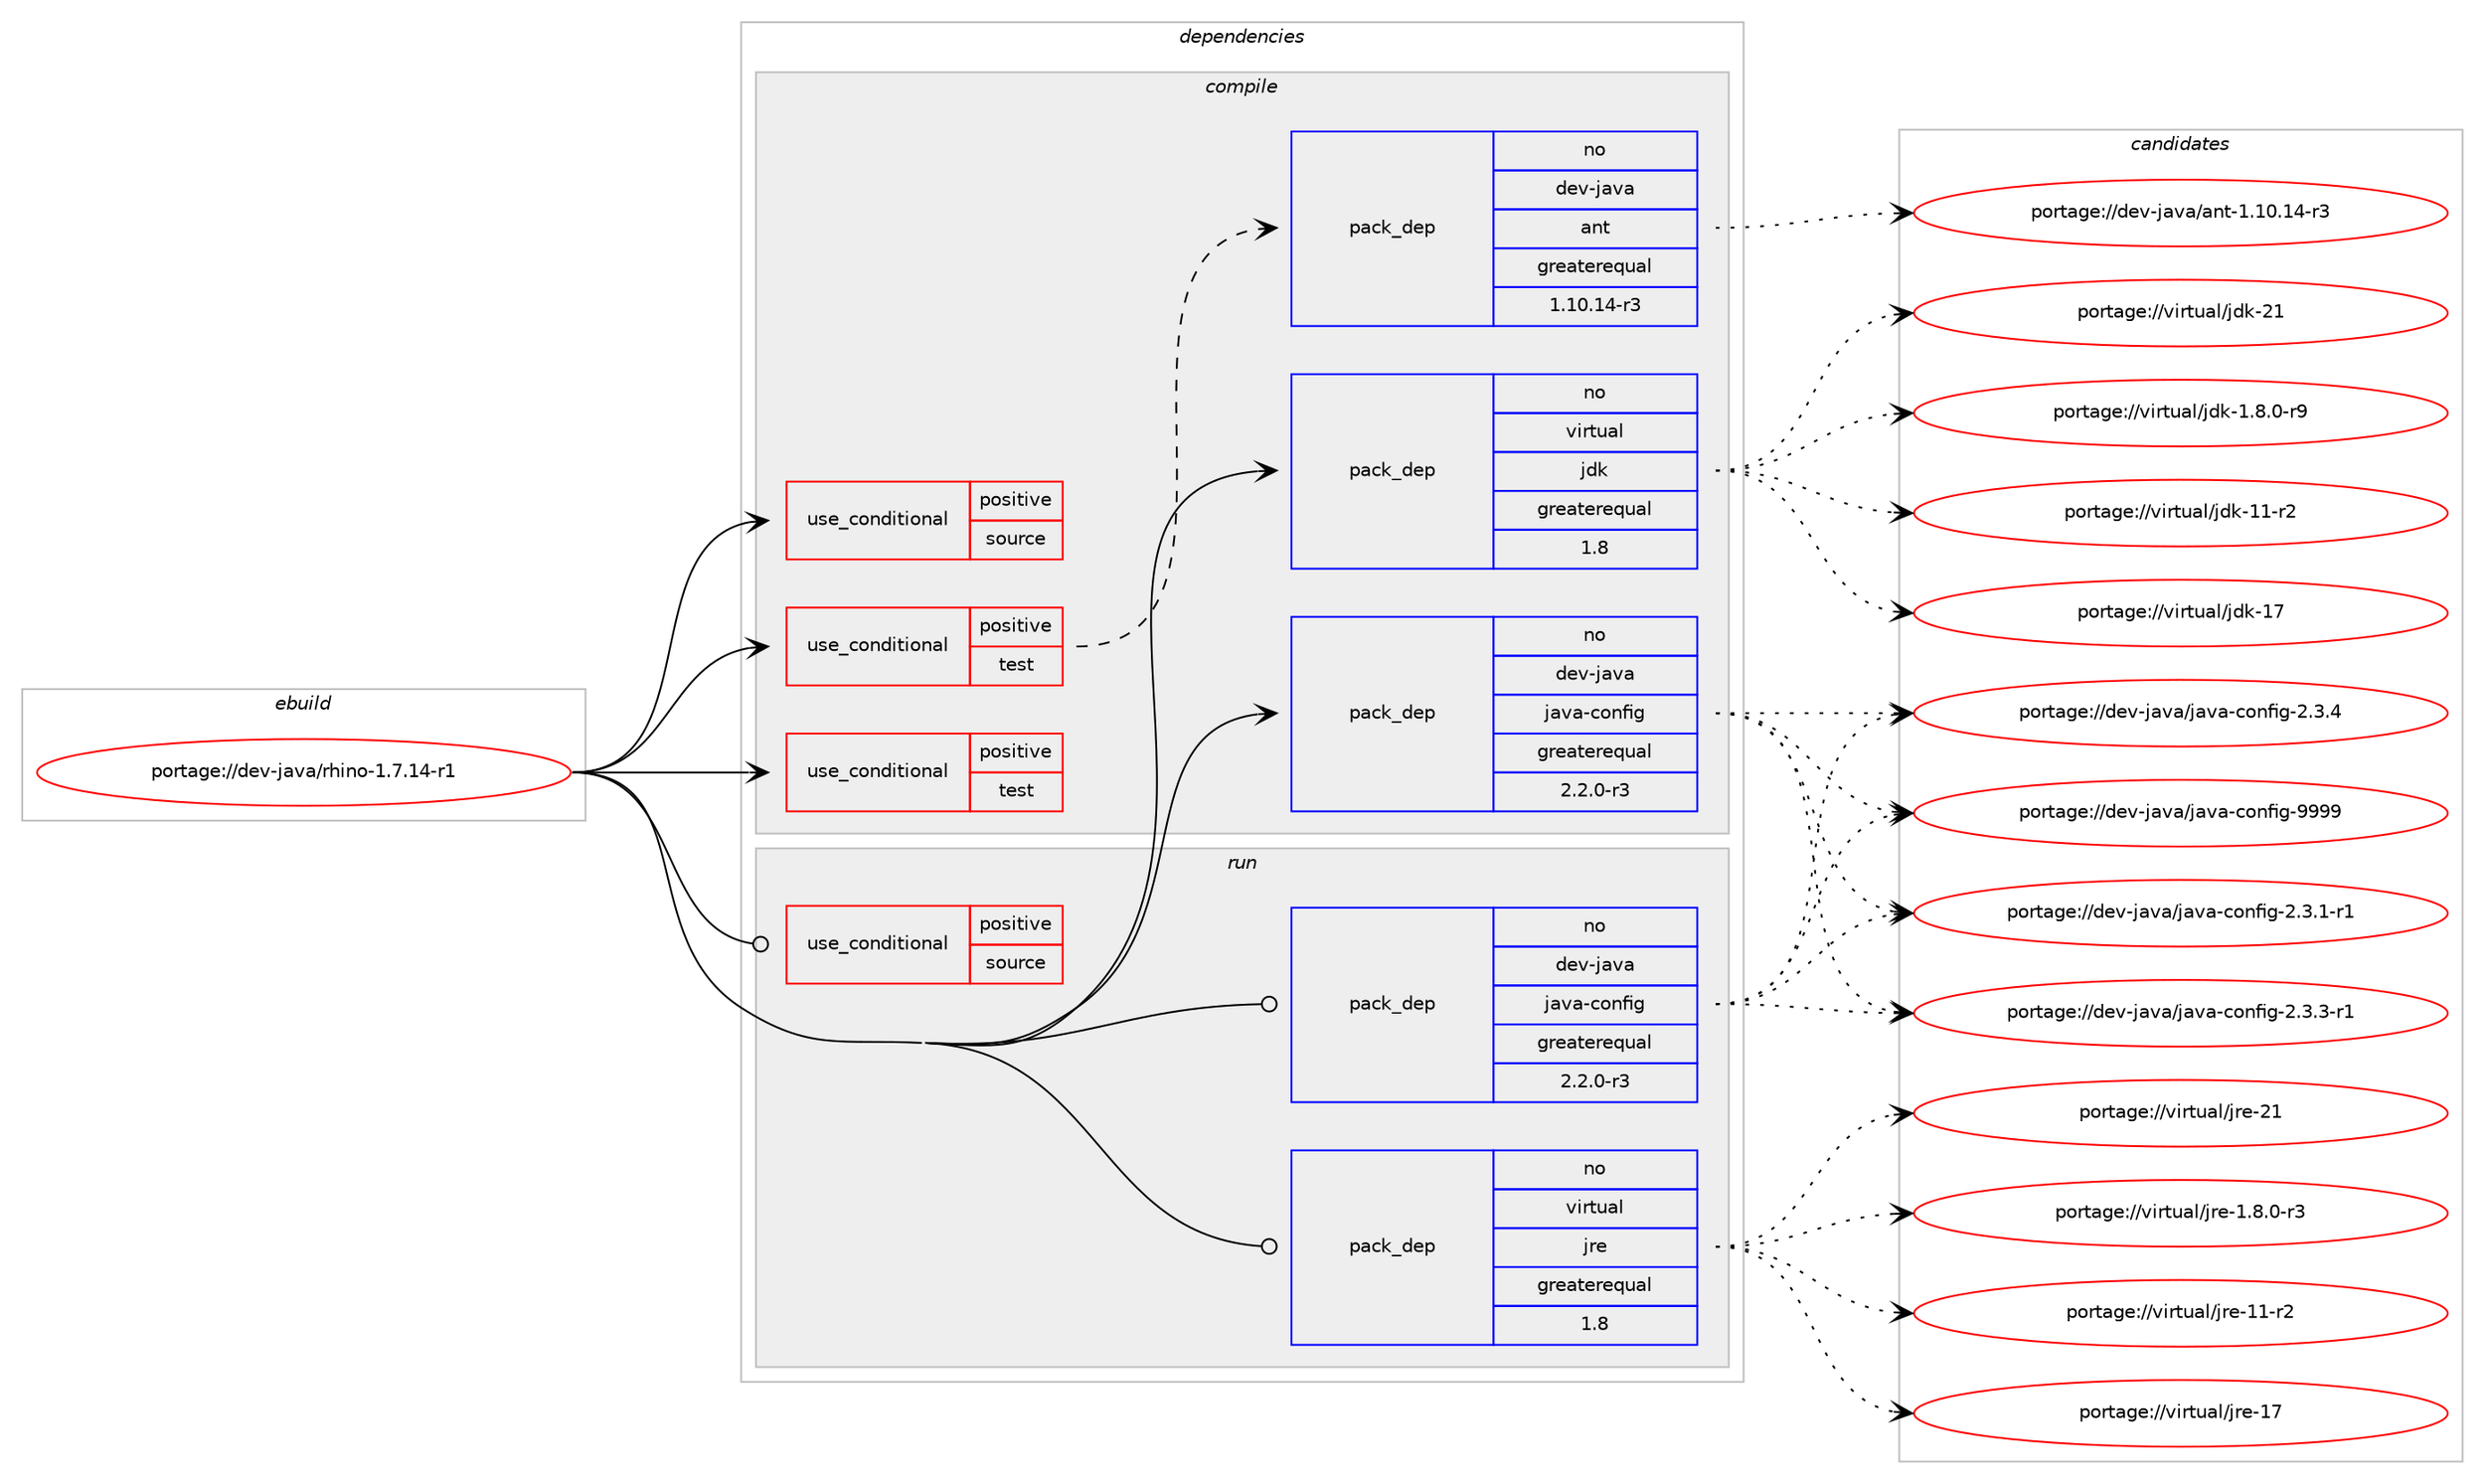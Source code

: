 digraph prolog {

# *************
# Graph options
# *************

newrank=true;
concentrate=true;
compound=true;
graph [rankdir=LR,fontname=Helvetica,fontsize=10,ranksep=1.5];#, ranksep=2.5, nodesep=0.2];
edge  [arrowhead=vee];
node  [fontname=Helvetica,fontsize=10];

# **********
# The ebuild
# **********

subgraph cluster_leftcol {
color=gray;
rank=same;
label=<<i>ebuild</i>>;
id [label="portage://dev-java/rhino-1.7.14-r1", color=red, width=4, href="../dev-java/rhino-1.7.14-r1.svg"];
}

# ****************
# The dependencies
# ****************

subgraph cluster_midcol {
color=gray;
label=<<i>dependencies</i>>;
subgraph cluster_compile {
fillcolor="#eeeeee";
style=filled;
label=<<i>compile</i>>;
subgraph cond21771 {
dependency49236 [label=<<TABLE BORDER="0" CELLBORDER="1" CELLSPACING="0" CELLPADDING="4"><TR><TD ROWSPAN="3" CELLPADDING="10">use_conditional</TD></TR><TR><TD>positive</TD></TR><TR><TD>source</TD></TR></TABLE>>, shape=none, color=red];
# *** BEGIN UNKNOWN DEPENDENCY TYPE (TODO) ***
# dependency49236 -> package_dependency(portage://dev-java/rhino-1.7.14-r1,install,no,app-arch,zip,none,[,,],[],[])
# *** END UNKNOWN DEPENDENCY TYPE (TODO) ***

}
id:e -> dependency49236:w [weight=20,style="solid",arrowhead="vee"];
subgraph cond21772 {
dependency49237 [label=<<TABLE BORDER="0" CELLBORDER="1" CELLSPACING="0" CELLPADDING="4"><TR><TD ROWSPAN="3" CELLPADDING="10">use_conditional</TD></TR><TR><TD>positive</TD></TR><TR><TD>test</TD></TR></TABLE>>, shape=none, color=red];
subgraph pack26433 {
dependency49238 [label=<<TABLE BORDER="0" CELLBORDER="1" CELLSPACING="0" CELLPADDING="4" WIDTH="220"><TR><TD ROWSPAN="6" CELLPADDING="30">pack_dep</TD></TR><TR><TD WIDTH="110">no</TD></TR><TR><TD>dev-java</TD></TR><TR><TD>ant</TD></TR><TR><TD>greaterequal</TD></TR><TR><TD>1.10.14-r3</TD></TR></TABLE>>, shape=none, color=blue];
}
dependency49237:e -> dependency49238:w [weight=20,style="dashed",arrowhead="vee"];
# *** BEGIN UNKNOWN DEPENDENCY TYPE (TODO) ***
# dependency49237 -> package_dependency(portage://dev-java/rhino-1.7.14-r1,install,no,dev-java,emma,none,[,,],[slot(0)],[])
# *** END UNKNOWN DEPENDENCY TYPE (TODO) ***

# *** BEGIN UNKNOWN DEPENDENCY TYPE (TODO) ***
# dependency49237 -> package_dependency(portage://dev-java/rhino-1.7.14-r1,install,no,dev-java,jakarta-xml-soap-api,none,[,,],[slot(1)],[])
# *** END UNKNOWN DEPENDENCY TYPE (TODO) ***

# *** BEGIN UNKNOWN DEPENDENCY TYPE (TODO) ***
# dependency49237 -> package_dependency(portage://dev-java/rhino-1.7.14-r1,install,no,dev-java,jmh-core,none,[,,],[slot(0)],[])
# *** END UNKNOWN DEPENDENCY TYPE (TODO) ***

# *** BEGIN UNKNOWN DEPENDENCY TYPE (TODO) ***
# dependency49237 -> package_dependency(portage://dev-java/rhino-1.7.14-r1,install,no,dev-java,hamcrest-core,none,[,,],[slot(1.3)],[])
# *** END UNKNOWN DEPENDENCY TYPE (TODO) ***

# *** BEGIN UNKNOWN DEPENDENCY TYPE (TODO) ***
# dependency49237 -> package_dependency(portage://dev-java/rhino-1.7.14-r1,install,no,dev-java,snakeyaml,none,[,,],[slot(0)],[])
# *** END UNKNOWN DEPENDENCY TYPE (TODO) ***

}
id:e -> dependency49237:w [weight=20,style="solid",arrowhead="vee"];
subgraph cond21773 {
dependency49239 [label=<<TABLE BORDER="0" CELLBORDER="1" CELLSPACING="0" CELLPADDING="4"><TR><TD ROWSPAN="3" CELLPADDING="10">use_conditional</TD></TR><TR><TD>positive</TD></TR><TR><TD>test</TD></TR></TABLE>>, shape=none, color=red];
# *** BEGIN UNKNOWN DEPENDENCY TYPE (TODO) ***
# dependency49239 -> package_dependency(portage://dev-java/rhino-1.7.14-r1,install,no,dev-java,junit,none,[,,],[slot(4)],[])
# *** END UNKNOWN DEPENDENCY TYPE (TODO) ***

}
id:e -> dependency49239:w [weight=20,style="solid",arrowhead="vee"];
subgraph pack26434 {
dependency49240 [label=<<TABLE BORDER="0" CELLBORDER="1" CELLSPACING="0" CELLPADDING="4" WIDTH="220"><TR><TD ROWSPAN="6" CELLPADDING="30">pack_dep</TD></TR><TR><TD WIDTH="110">no</TD></TR><TR><TD>dev-java</TD></TR><TR><TD>java-config</TD></TR><TR><TD>greaterequal</TD></TR><TR><TD>2.2.0-r3</TD></TR></TABLE>>, shape=none, color=blue];
}
id:e -> dependency49240:w [weight=20,style="solid",arrowhead="vee"];
subgraph pack26435 {
dependency49241 [label=<<TABLE BORDER="0" CELLBORDER="1" CELLSPACING="0" CELLPADDING="4" WIDTH="220"><TR><TD ROWSPAN="6" CELLPADDING="30">pack_dep</TD></TR><TR><TD WIDTH="110">no</TD></TR><TR><TD>virtual</TD></TR><TR><TD>jdk</TD></TR><TR><TD>greaterequal</TD></TR><TR><TD>1.8</TD></TR></TABLE>>, shape=none, color=blue];
}
id:e -> dependency49241:w [weight=20,style="solid",arrowhead="vee"];
}
subgraph cluster_compileandrun {
fillcolor="#eeeeee";
style=filled;
label=<<i>compile and run</i>>;
}
subgraph cluster_run {
fillcolor="#eeeeee";
style=filled;
label=<<i>run</i>>;
subgraph cond21774 {
dependency49242 [label=<<TABLE BORDER="0" CELLBORDER="1" CELLSPACING="0" CELLPADDING="4"><TR><TD ROWSPAN="3" CELLPADDING="10">use_conditional</TD></TR><TR><TD>positive</TD></TR><TR><TD>source</TD></TR></TABLE>>, shape=none, color=red];
# *** BEGIN UNKNOWN DEPENDENCY TYPE (TODO) ***
# dependency49242 -> package_dependency(portage://dev-java/rhino-1.7.14-r1,run,no,app-arch,zip,none,[,,],[],[])
# *** END UNKNOWN DEPENDENCY TYPE (TODO) ***

}
id:e -> dependency49242:w [weight=20,style="solid",arrowhead="odot"];
subgraph pack26436 {
dependency49243 [label=<<TABLE BORDER="0" CELLBORDER="1" CELLSPACING="0" CELLPADDING="4" WIDTH="220"><TR><TD ROWSPAN="6" CELLPADDING="30">pack_dep</TD></TR><TR><TD WIDTH="110">no</TD></TR><TR><TD>dev-java</TD></TR><TR><TD>java-config</TD></TR><TR><TD>greaterequal</TD></TR><TR><TD>2.2.0-r3</TD></TR></TABLE>>, shape=none, color=blue];
}
id:e -> dependency49243:w [weight=20,style="solid",arrowhead="odot"];
subgraph pack26437 {
dependency49244 [label=<<TABLE BORDER="0" CELLBORDER="1" CELLSPACING="0" CELLPADDING="4" WIDTH="220"><TR><TD ROWSPAN="6" CELLPADDING="30">pack_dep</TD></TR><TR><TD WIDTH="110">no</TD></TR><TR><TD>virtual</TD></TR><TR><TD>jre</TD></TR><TR><TD>greaterequal</TD></TR><TR><TD>1.8</TD></TR></TABLE>>, shape=none, color=blue];
}
id:e -> dependency49244:w [weight=20,style="solid",arrowhead="odot"];
}
}

# **************
# The candidates
# **************

subgraph cluster_choices {
rank=same;
color=gray;
label=<<i>candidates</i>>;

subgraph choice26433 {
color=black;
nodesep=1;
choice100101118451069711897479711011645494649484649524511451 [label="portage://dev-java/ant-1.10.14-r3", color=red, width=4,href="../dev-java/ant-1.10.14-r3.svg"];
dependency49238:e -> choice100101118451069711897479711011645494649484649524511451:w [style=dotted,weight="100"];
}
subgraph choice26434 {
color=black;
nodesep=1;
choice10010111845106971189747106971189745991111101021051034550465146494511449 [label="portage://dev-java/java-config-2.3.1-r1", color=red, width=4,href="../dev-java/java-config-2.3.1-r1.svg"];
choice10010111845106971189747106971189745991111101021051034550465146514511449 [label="portage://dev-java/java-config-2.3.3-r1", color=red, width=4,href="../dev-java/java-config-2.3.3-r1.svg"];
choice1001011184510697118974710697118974599111110102105103455046514652 [label="portage://dev-java/java-config-2.3.4", color=red, width=4,href="../dev-java/java-config-2.3.4.svg"];
choice10010111845106971189747106971189745991111101021051034557575757 [label="portage://dev-java/java-config-9999", color=red, width=4,href="../dev-java/java-config-9999.svg"];
dependency49240:e -> choice10010111845106971189747106971189745991111101021051034550465146494511449:w [style=dotted,weight="100"];
dependency49240:e -> choice10010111845106971189747106971189745991111101021051034550465146514511449:w [style=dotted,weight="100"];
dependency49240:e -> choice1001011184510697118974710697118974599111110102105103455046514652:w [style=dotted,weight="100"];
dependency49240:e -> choice10010111845106971189747106971189745991111101021051034557575757:w [style=dotted,weight="100"];
}
subgraph choice26435 {
color=black;
nodesep=1;
choice11810511411611797108471061001074549465646484511457 [label="portage://virtual/jdk-1.8.0-r9", color=red, width=4,href="../virtual/jdk-1.8.0-r9.svg"];
choice11810511411611797108471061001074549494511450 [label="portage://virtual/jdk-11-r2", color=red, width=4,href="../virtual/jdk-11-r2.svg"];
choice1181051141161179710847106100107454955 [label="portage://virtual/jdk-17", color=red, width=4,href="../virtual/jdk-17.svg"];
choice1181051141161179710847106100107455049 [label="portage://virtual/jdk-21", color=red, width=4,href="../virtual/jdk-21.svg"];
dependency49241:e -> choice11810511411611797108471061001074549465646484511457:w [style=dotted,weight="100"];
dependency49241:e -> choice11810511411611797108471061001074549494511450:w [style=dotted,weight="100"];
dependency49241:e -> choice1181051141161179710847106100107454955:w [style=dotted,weight="100"];
dependency49241:e -> choice1181051141161179710847106100107455049:w [style=dotted,weight="100"];
}
subgraph choice26436 {
color=black;
nodesep=1;
choice10010111845106971189747106971189745991111101021051034550465146494511449 [label="portage://dev-java/java-config-2.3.1-r1", color=red, width=4,href="../dev-java/java-config-2.3.1-r1.svg"];
choice10010111845106971189747106971189745991111101021051034550465146514511449 [label="portage://dev-java/java-config-2.3.3-r1", color=red, width=4,href="../dev-java/java-config-2.3.3-r1.svg"];
choice1001011184510697118974710697118974599111110102105103455046514652 [label="portage://dev-java/java-config-2.3.4", color=red, width=4,href="../dev-java/java-config-2.3.4.svg"];
choice10010111845106971189747106971189745991111101021051034557575757 [label="portage://dev-java/java-config-9999", color=red, width=4,href="../dev-java/java-config-9999.svg"];
dependency49243:e -> choice10010111845106971189747106971189745991111101021051034550465146494511449:w [style=dotted,weight="100"];
dependency49243:e -> choice10010111845106971189747106971189745991111101021051034550465146514511449:w [style=dotted,weight="100"];
dependency49243:e -> choice1001011184510697118974710697118974599111110102105103455046514652:w [style=dotted,weight="100"];
dependency49243:e -> choice10010111845106971189747106971189745991111101021051034557575757:w [style=dotted,weight="100"];
}
subgraph choice26437 {
color=black;
nodesep=1;
choice11810511411611797108471061141014549465646484511451 [label="portage://virtual/jre-1.8.0-r3", color=red, width=4,href="../virtual/jre-1.8.0-r3.svg"];
choice11810511411611797108471061141014549494511450 [label="portage://virtual/jre-11-r2", color=red, width=4,href="../virtual/jre-11-r2.svg"];
choice1181051141161179710847106114101454955 [label="portage://virtual/jre-17", color=red, width=4,href="../virtual/jre-17.svg"];
choice1181051141161179710847106114101455049 [label="portage://virtual/jre-21", color=red, width=4,href="../virtual/jre-21.svg"];
dependency49244:e -> choice11810511411611797108471061141014549465646484511451:w [style=dotted,weight="100"];
dependency49244:e -> choice11810511411611797108471061141014549494511450:w [style=dotted,weight="100"];
dependency49244:e -> choice1181051141161179710847106114101454955:w [style=dotted,weight="100"];
dependency49244:e -> choice1181051141161179710847106114101455049:w [style=dotted,weight="100"];
}
}

}
